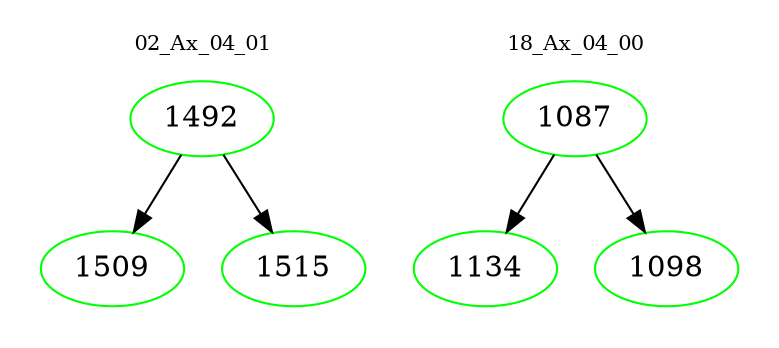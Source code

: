 digraph{
subgraph cluster_0 {
color = white
label = "02_Ax_04_01";
fontsize=10;
T0_1492 [label="1492", color="green"]
T0_1492 -> T0_1509 [color="black"]
T0_1509 [label="1509", color="green"]
T0_1492 -> T0_1515 [color="black"]
T0_1515 [label="1515", color="green"]
}
subgraph cluster_1 {
color = white
label = "18_Ax_04_00";
fontsize=10;
T1_1087 [label="1087", color="green"]
T1_1087 -> T1_1134 [color="black"]
T1_1134 [label="1134", color="green"]
T1_1087 -> T1_1098 [color="black"]
T1_1098 [label="1098", color="green"]
}
}
